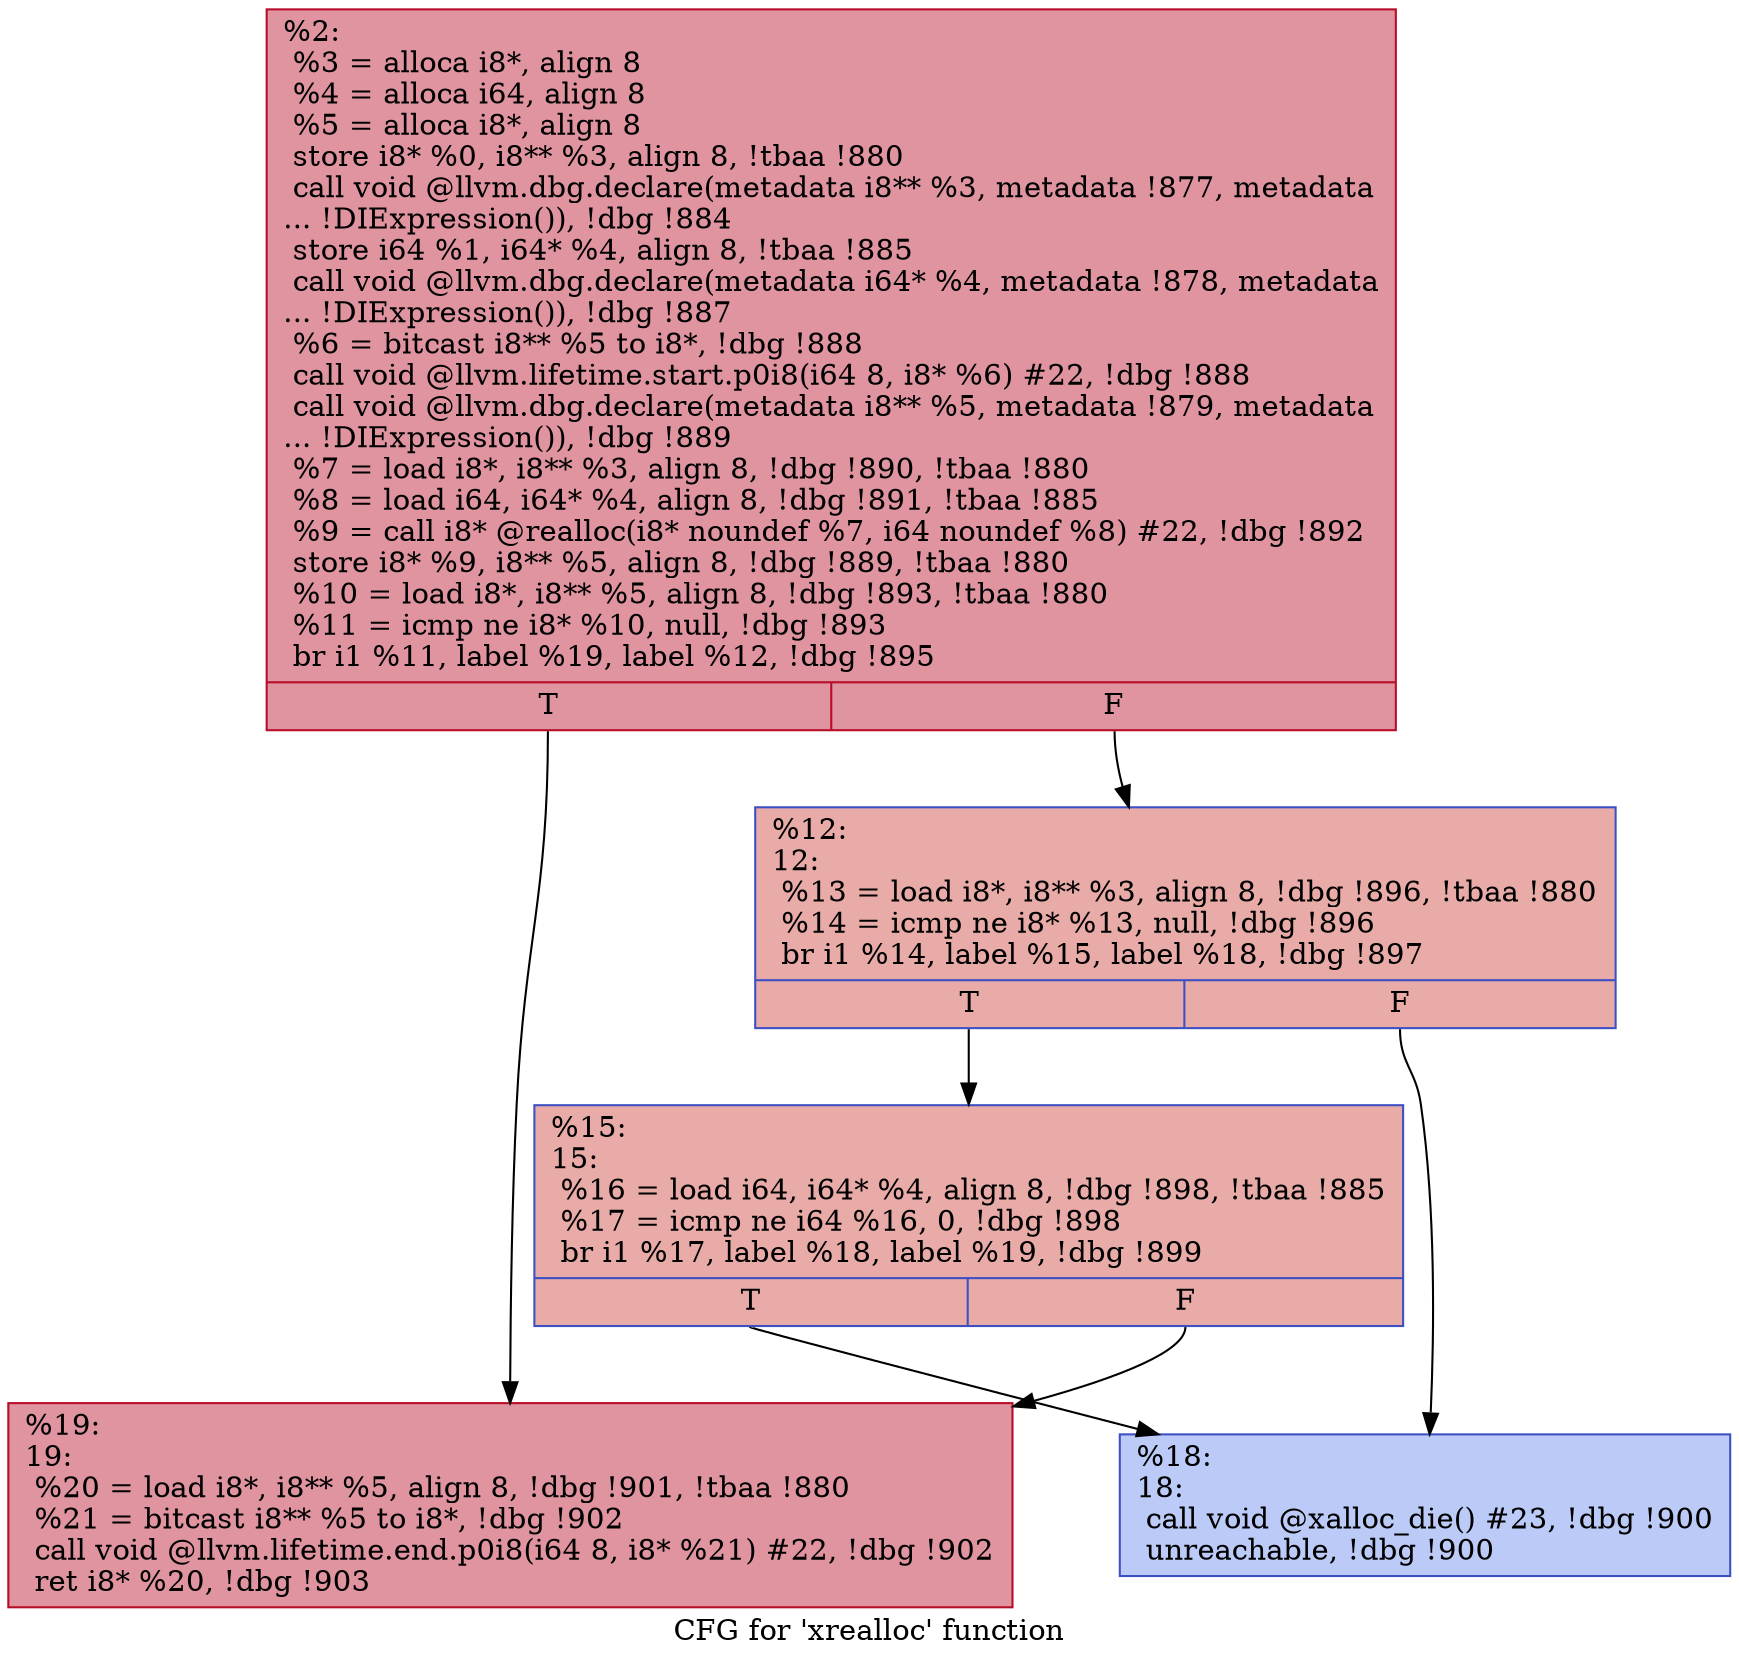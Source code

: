 digraph "CFG for 'xrealloc' function" {
	label="CFG for 'xrealloc' function";

	Node0x148db40 [shape=record,color="#b70d28ff", style=filled, fillcolor="#b70d2870",label="{%2:\l  %3 = alloca i8*, align 8\l  %4 = alloca i64, align 8\l  %5 = alloca i8*, align 8\l  store i8* %0, i8** %3, align 8, !tbaa !880\l  call void @llvm.dbg.declare(metadata i8** %3, metadata !877, metadata\l... !DIExpression()), !dbg !884\l  store i64 %1, i64* %4, align 8, !tbaa !885\l  call void @llvm.dbg.declare(metadata i64* %4, metadata !878, metadata\l... !DIExpression()), !dbg !887\l  %6 = bitcast i8** %5 to i8*, !dbg !888\l  call void @llvm.lifetime.start.p0i8(i64 8, i8* %6) #22, !dbg !888\l  call void @llvm.dbg.declare(metadata i8** %5, metadata !879, metadata\l... !DIExpression()), !dbg !889\l  %7 = load i8*, i8** %3, align 8, !dbg !890, !tbaa !880\l  %8 = load i64, i64* %4, align 8, !dbg !891, !tbaa !885\l  %9 = call i8* @realloc(i8* noundef %7, i64 noundef %8) #22, !dbg !892\l  store i8* %9, i8** %5, align 8, !dbg !889, !tbaa !880\l  %10 = load i8*, i8** %5, align 8, !dbg !893, !tbaa !880\l  %11 = icmp ne i8* %10, null, !dbg !893\l  br i1 %11, label %19, label %12, !dbg !895\l|{<s0>T|<s1>F}}"];
	Node0x148db40:s0 -> Node0x148e330;
	Node0x148db40:s1 -> Node0x148e240;
	Node0x148e240 [shape=record,color="#3d50c3ff", style=filled, fillcolor="#cc403a70",label="{%12:\l12:                                               \l  %13 = load i8*, i8** %3, align 8, !dbg !896, !tbaa !880\l  %14 = icmp ne i8* %13, null, !dbg !896\l  br i1 %14, label %15, label %18, !dbg !897\l|{<s0>T|<s1>F}}"];
	Node0x148e240:s0 -> Node0x148e290;
	Node0x148e240:s1 -> Node0x148e2e0;
	Node0x148e290 [shape=record,color="#3d50c3ff", style=filled, fillcolor="#cc403a70",label="{%15:\l15:                                               \l  %16 = load i64, i64* %4, align 8, !dbg !898, !tbaa !885\l  %17 = icmp ne i64 %16, 0, !dbg !898\l  br i1 %17, label %18, label %19, !dbg !899\l|{<s0>T|<s1>F}}"];
	Node0x148e290:s0 -> Node0x148e2e0;
	Node0x148e290:s1 -> Node0x148e330;
	Node0x148e2e0 [shape=record,color="#3d50c3ff", style=filled, fillcolor="#6687ed70",label="{%18:\l18:                                               \l  call void @xalloc_die() #23, !dbg !900\l  unreachable, !dbg !900\l}"];
	Node0x148e330 [shape=record,color="#b70d28ff", style=filled, fillcolor="#b70d2870",label="{%19:\l19:                                               \l  %20 = load i8*, i8** %5, align 8, !dbg !901, !tbaa !880\l  %21 = bitcast i8** %5 to i8*, !dbg !902\l  call void @llvm.lifetime.end.p0i8(i64 8, i8* %21) #22, !dbg !902\l  ret i8* %20, !dbg !903\l}"];
}
